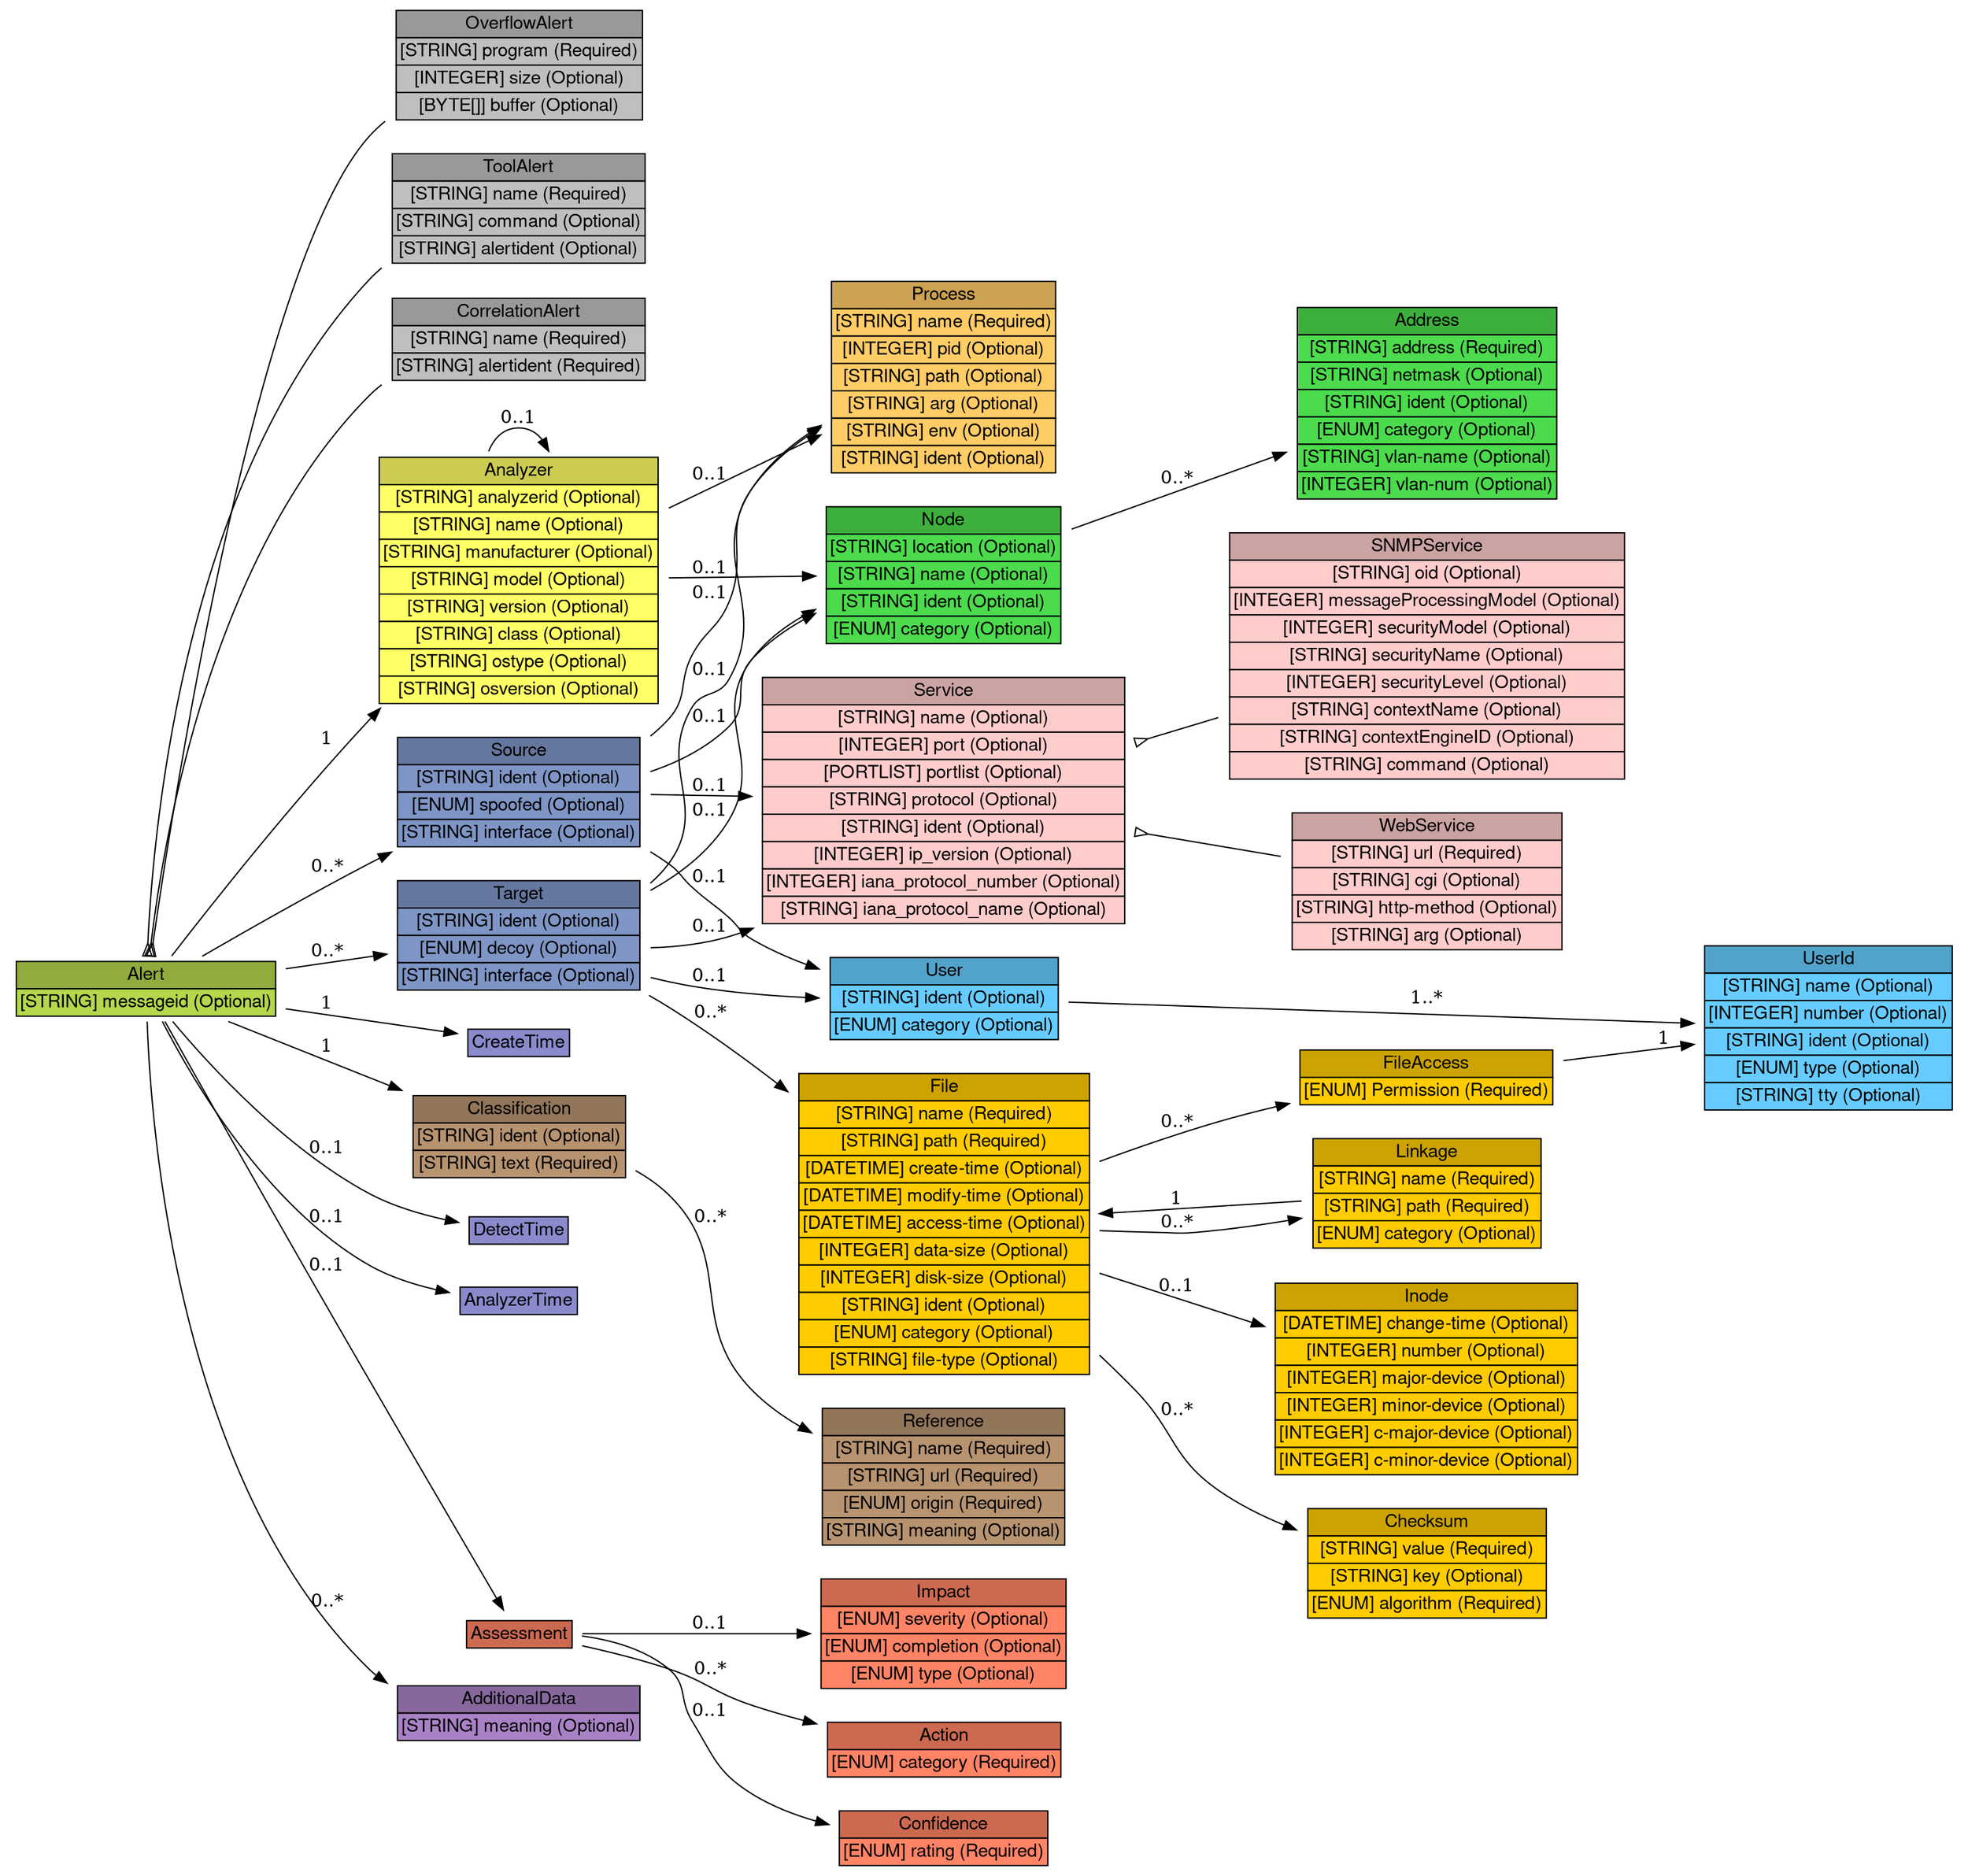 digraph Alert {
	graph [bb="0,0,1481,1432",
		rankdir=LR
	];
	node [label="\N"];
	Alert	 [height=0.69444,
		label=<<table BORDER="0" CELLBORDER="1" CELLSPACING="0"> <tr> <td BGCOLOR="#90ac3d" HREF="#" TITLE="Generally, every time an analyzer detects an event that it has been configured to look for, it sends an Alert message to its manager(s). Depending on the analyzer, an Alert message may correspond to a single detected event or multiple detected events. Alerts occur asynchronously in response to outside events. "><FONT FACE="Nimbus Sans L">Alert</FONT></td> </tr>" %<tr><td BGCOLOR="#b4d74c"  HREF="#" TITLE="A unique identifier for the alert; see Section 3.2.9."><FONT FACE="Nimbus Sans L">[STRING] messageid (Optional)</FONT></td></tr>%</table>>,
		pos="107.5,677",
		shape=plaintext,
		width=2.9861];
	OverflowAlert	 [height=1.2778,
		label=<<table BORDER="0" CELLBORDER="1" CELLSPACING="0"> <tr> <td BGCOLOR="#999999" HREF="#" TITLE="The OverflowAlert carries additional information related to buffer overflow attacks. It is intended to enable an analyzer to provide the details of the overflow attack itself. "><FONT FACE="Nimbus Sans L">OverflowAlert</FONT></td> </tr>" %<tr><td BGCOLOR="#BFBFBF"  HREF="#" TITLE="The program that the overflow attack attempted to run (NOTE: this is not the program that was attacked)."><FONT FACE="Nimbus Sans L">[STRING] program (Required)</FONT></td></tr>%<tr><td BGCOLOR="#BFBFBF"  HREF="#" TITLE="The size, in bytes, of the overflow (i.e., the number of bytes the attacker sent)."><FONT FACE="Nimbus Sans L">[INTEGER] size (Optional)</FONT></td></tr>%<tr><td BGCOLOR="#BFBFBF"  HREF="#" TITLE="Some or all of the overflow data itself (dependent on how much the analyzer can capture)."><FONT FACE="Nimbus Sans L">[BYTE[]] buffer (Optional)</FONT></td></tr>%</table>>,
		pos="388.5,1386",
		shape=plaintext,
		width=2.8194];
	Alert -> OverflowAlert	 [arrowtail=invempty,
		dir=back,
		pos="s,110.95,702.18 112.4,712.44 129.88,834.32 192.47,1234.1 274,1331 277.83,1335.6 282.13,1339.8 286.75,1343.6"];
	ToolAlert	 [height=1.2778,
		label=<<table BORDER="0" CELLBORDER="1" CELLSPACING="0"> <tr> <td BGCOLOR="#999999" HREF="#" TITLE="The ToolAlert class carries additional information related to the use of attack tools or malevolent programs such as Trojan horses and can be used by the analyzer when it is able to identify these tools. It is intended to group one or more previously-sent alerts together, to say &quot;these alerts were all the result of someone using this tool&quot;. "><FONT FACE="Nimbus Sans L">ToolAlert</FONT></td> </tr>" %<tr><td BGCOLOR="#BFBFBF"  HREF="#" TITLE="The reason for grouping the alerts together, for example, the name of a particular tool."><FONT FACE="Nimbus Sans L">[STRING] name (Required)</FONT></td></tr>%<tr><td BGCOLOR="#BFBFBF"  HREF="#" TITLE="The command or operation that the tool was asked to perform, for example, a BackOrifice ping."><FONT FACE="Nimbus Sans L">[STRING] command (Optional)</FONT></td></tr>%<tr><td BGCOLOR="#BFBFBF"  HREF="#" TITLE="The list of alert identifiers that are related to this alert.  Because alert identifiers are only unique across the alerts sent by a single analyzer, the optional &quot;analyzerid&quot; attribute of &quot;alertident&quot; should be used to identify the analyzer that a particular alert came from.  If the &quot;analyzerid&quot; is not provided, the alert is assumed to have come from the same analyzer that is sending the ToolAlert."><FONT FACE="Nimbus Sans L">[STRING] alertident (Optional)</FONT></td></tr>%</table>>,
		pos="388.5,1276",
		shape=plaintext,
		width=2.9028];
	Alert -> ToolAlert	 [arrowtail=invempty,
		dir=back,
		pos="s,112.23,702.14 114.18,712.18 135.28,820.05 203.27,1143.5 274,1221 277.05,1224.3 280.34,1227.5 283.82,1230.5"];
	CorrelationAlert	 [height=0.98611,
		label=<<table BORDER="0" CELLBORDER="1" CELLSPACING="0"> <tr> <td BGCOLOR="#999999" HREF="#" TITLE="The CorrelationAlert class carries additional information related to the correlation of alert information. It is intended to group one or more previously-sent alerts together, to say &quot;these alerts are all related&quot;. "><FONT FACE="Nimbus Sans L">CorrelationAlert</FONT></td> </tr>" %<tr><td BGCOLOR="#BFBFBF"  HREF="#" TITLE="The reason for grouping the alerts together, for example, a particular correlation method."><FONT FACE="Nimbus Sans L">[STRING] name (Required)</FONT></td></tr>%<tr><td BGCOLOR="#BFBFBF"  HREF="#" TITLE="The list of alert identifiers that are related to this alert.  Because alert identifiers are only unique across the alerts sent by a single analyzer, the optional &quot;analyzerid&quot; attribute of &quot;alertident&quot; should be used to identify the analyzer that a particular alert came from.  If the &quot;analyzerid&quot; is not provided, the alert is assumed to have come from the same analyzer that is sending the CorrelationAlert."><FONT FACE="Nimbus Sans L">[STRING] alertident (Required)</FONT></td></tr>%</table>>,
		pos="388.5,1176",
		shape=plaintext,
		width=2.9028];
	Alert -> CorrelationAlert	 [arrowtail=invempty,
		dir=back,
		pos="s,109.56,702.24 110.61,712.3 119.86,796.38 154.48,1010.5 274,1132 277.06,1135.1 280.37,1138 283.86,1140.7"];
	Analyzer	 [height=2.7361,
		label=<<table BORDER="0" CELLBORDER="1" CELLSPACING="0"> <tr> <td BGCOLOR="#cccc52" HREF="#" TITLE="The Analyzer class identifies the analyzer from which the Alert or Heartbeat message originates. Only one analyzer may be encoded for each alert or heartbeat, and that MUST be the analyzer at which the alert or heartbeat originated. Although the IDMEF data model does not prevent the use of hierarchical intrusion detection systems (where alerts get relayed up the tree), it does not provide any way to record the identity of the &quot;relay&quot; analyzers along the path from the originating analyzer to the manager that ultimately receives the alert. "><FONT FACE="Nimbus Sans L">Analyzer</FONT></td> </tr>" %<tr><td BGCOLOR="#FFFF66"  HREF="#" TITLE="(but see below).  A unique identifier for the analyzer; see Section 3.2.9."><FONT FACE="Nimbus Sans L">[STRING] analyzerid (Optional)</FONT></td></tr>%<tr><td BGCOLOR="#FFFF66"  HREF="#" TITLE="An explicit name for the analyzer that may be easier to understand than the analyzerid."><FONT FACE="Nimbus Sans L">[STRING] name (Optional)</FONT></td></tr>%<tr><td BGCOLOR="#FFFF66"  HREF="#" TITLE="The manufacturer of the analyzer software and/or hardware."><FONT FACE="Nimbus Sans L">[STRING] manufacturer (Optional)</FONT></td></tr>%<tr><td BGCOLOR="#FFFF66"  HREF="#" TITLE="The model name/number of the analyzer software and/or hardware."><FONT FACE="Nimbus Sans L">[STRING] model (Optional)</FONT></td></tr>%<tr><td BGCOLOR="#FFFF66"  HREF="#" TITLE="The version number of the analyzer software and/or hardware."><FONT FACE="Nimbus Sans L">[STRING] version (Optional)</FONT></td></tr>%<tr><td BGCOLOR="#FFFF66"  HREF="#" TITLE="The class of analyzer software and/or hardware."><FONT FACE="Nimbus Sans L">[STRING] class (Optional)</FONT></td></tr>%<tr><td BGCOLOR="#FFFF66"  HREF="#" TITLE="Operating system name.  On POSIX 1003.1 compliant systems, this is the value returned in utsname.sysname by the uname() system call, or the output of the &quot;uname -s&quot; command."><FONT FACE="Nimbus Sans L">[STRING] ostype (Optional)</FONT></td></tr>%<tr><td BGCOLOR="#FFFF66"  HREF="#" TITLE="Operating system version.  On POSIX 1003.1 compliant systems, this is the value returned in utsname.release by the uname() system call, or the output of the &quot;uname -r&quot; command."><FONT FACE="Nimbus Sans L">[STRING] osversion (Optional)</FONT></td></tr>%</table>>,
		pos="388.5,991",
		shape=plaintext,
		width=3.1806];
	Alert -> Analyzer	 [label=1,
		lp="244.5,868.5",
		pos="e,282.83,892.37 126.2,702.31 155.97,742.09 216.66,821.1 274,883 274.63,883.68 275.26,884.36 275.9,885.04"];
	CreateTime	 [height=0.5,
		label=<<table BORDER="0" CELLBORDER="1" CELLSPACING="0"> <tr> <td BGCOLOR="#8a8acc" HREF="#" TITLE="The CreateTime class is used to indicate the date and time the alert or heartbeat was created by the analyzer. "><FONT FACE="Nimbus Sans L">CreateTime</FONT></td> </tr>" %</table>>,
		pos="388.5,636",
		shape=plaintext,
		width=1.3056];
	Alert -> CreateTime	 [label=1,
		lp="244.5,664.5",
		pos="e,341.49,642.86 215.34,661.27 254.89,655.49 298.1,649.19 331.46,644.32"];
	Classification	 [height=0.98611,
		label=<<table BORDER="0" CELLBORDER="1" CELLSPACING="0"> <tr> <td BGCOLOR="#92765a" HREF="#" TITLE="The Classification class provides the &quot;name&quot; of an alert, or other information allowing the manager to determine what it is. This name is chosen by the alert provider. "><FONT FACE="Nimbus Sans L">Classification</FONT></td> </tr>" %<tr><td BGCOLOR="#b79370"  HREF="#" TITLE="A unique identifier for this classification; see Section 3.2.9."><FONT FACE="Nimbus Sans L">[STRING] ident (Optional)</FONT></td></tr>%<tr><td BGCOLOR="#b79370"  HREF="#" TITLE="A vendor-provided string identifying the Alert message."><FONT FACE="Nimbus Sans L">[STRING] text (Required)</FONT></td></tr>%</table>>,
		pos="388.5,564",
		shape=plaintext,
		width=2.4722];
	Alert -> Classification	 [label=1,
		lp="244.5,630.5",
		pos="e,299.38,598.89 168.31,651.94 199.81,639.01 238.93,623.05 274,609 279.14,606.94 284.42,604.83 289.75,602.72"];
	DetectTime	 [height=0.5,
		label=<<table BORDER="0" CELLBORDER="1" CELLSPACING="0"> <tr> <td BGCOLOR="#8a8acc" HREF="#" TITLE="The DetectTime class is used to indicate the date and time that the event(s) producing an alert was detected by the analyzer. In the case of more than one event, it is the time that the first event was detected. (This may or may not be the same time as CreateTime; analyzers are not required to send alerts immediately upon detection). "><FONT FACE="Nimbus Sans L">DetectTime</FONT></td> </tr>" %</table>>,
		pos="388.5,492",
		shape=plaintext,
		width=1.2778];
	Alert -> DetectTime	 [label="0..1",
		lp="244.5,550.5",
		pos="e,342.49,497.69 126.91,651.86 155.33,616.84 211.69,553.87 274,520 291.91,510.26 313.23,503.86 332.58,499.68"];
	AnalyzerTime	 [height=0.5,
		label=<<table BORDER="0" CELLBORDER="1" CELLSPACING="0"> <tr> <td BGCOLOR="#8a8acc" HREF="#" TITLE="The AnalyzerTime class is used to indicate the current date and time on the analyzer. Its values should be filled in as late as possible in the message transmission process, ideally immediately before placing the message &quot;on the wire&quot;. "><FONT FACE="Nimbus Sans L">AnalyzerTime</FONT></td> </tr>" %</table>>,
		pos="388.5,438",
		shape=plaintext,
		width=1.4722];
	Alert -> AnalyzerTime	 [label="0..1",
		lp="244.5,502.5",
		pos="e,335.38,443.39 119.49,651.94 142.57,606.65 197.69,511.55 274,465 289.38,455.62 307.75,449.5 325.23,445.5"];
	Source	 [height=1.2778,
		label=<<table BORDER="0" CELLBORDER="1" CELLSPACING="0"> <tr> <td BGCOLOR="#65779e" HREF="#" TITLE="The Source class contains information about the possible source(s) of the event(s) that generated an alert. An event may have more than one source (e.g., in a distributed denial-of-service attack). "><FONT FACE="Nimbus Sans L">Source</FONT></td> </tr>" %<tr><td BGCOLOR="#7e95c5"  HREF="#" TITLE="A unique identifier for this source; see Section 3.2.9."><FONT FACE="Nimbus Sans L">[STRING] ident (Optional)</FONT></td></tr>%<tr><td BGCOLOR="#7e95c5"  HREF="#" TITLE="An indication of whether the source is, as far as the analyzer can determine, a spoofed address used for hiding the real origin of the attack.  The permitted values for this attribute are shown below.  The default value is &quot;unknown&quot;.  (See also Section 10.)"><FONT FACE="Nimbus Sans L">[ENUM] spoofed (Optional)</FONT></td></tr>%<tr><td BGCOLOR="#7e95c5"  HREF="#" TITLE="May be used by a network-based analyzer with multiple interfaces to indicate which interface this source was seen on."><FONT FACE="Nimbus Sans L">[STRING] interface (Optional)</FONT></td></tr>%</table>>,
		pos="388.5,828",
		shape=plaintext,
		width=2.7778];
	Alert -> Source	 [label="0..*",
		lp="244.5,770.5",
		pos="e,291.42,782 149.1,702.15 182.49,722.05 230.76,750.19 274,773 276.74,774.45 279.52,775.9 282.34,777.35"];
	Target	 [height=1.2778,
		label=<<table BORDER="0" CELLBORDER="1" CELLSPACING="0"> <tr> <td BGCOLOR="#65779e" HREF="#" TITLE="The Target class contains information about the possible target(s) of the event(s) that generated an alert. An event may have more than one target (e.g., in the case of a port sweep). "><FONT FACE="Nimbus Sans L">Target</FONT></td> </tr>" %<tr><td BGCOLOR="#7e95c5"  HREF="#" TITLE="A unique identifier for this target, see Section 3.2.9."><FONT FACE="Nimbus Sans L">[STRING] ident (Optional)</FONT></td></tr>%<tr><td BGCOLOR="#7e95c5"  HREF="#" TITLE="An indication of whether the target is, as far as the analyzer can determine, a decoy.  The permitted values for this attribute are shown below.  The default value is &quot;unknown&quot;.  (See also Section 10.)"><FONT FACE="Nimbus Sans L">[ENUM] decoy (Optional)</FONT></td></tr>%<tr><td BGCOLOR="#7e95c5"  HREF="#" TITLE="May be used by a network-based analyzer with multiple interfaces to indicate which interface this target was seen on."><FONT FACE="Nimbus Sans L">[STRING] interface (Optional)</FONT></td></tr>%</table>>,
		pos="388.5,718",
		shape=plaintext,
		width=2.7778];
	Alert -> Target	 [label="0..*",
		lp="244.5,704.5",
		pos="e,288.33,703.38 215.34,692.73 235.95,695.74 257.56,698.9 278.25,701.91"];
	Assessment	 [height=0.5,
		label=<<table BORDER="0" CELLBORDER="1" CELLSPACING="0"> <tr> <td BGCOLOR="#cc6a51" HREF="#" TITLE="The Assessment class is used to provide the analyzer&#39;s assessment of an event -- its impact, actions taken in response, and confidence. "><FONT FACE="Nimbus Sans L">Assessment</FONT></td> </tr>" %</table>>,
		pos="388.5,182",
		shape=plaintext,
		width=1.3472];
	Alert -> Assessment	 [label="0..1",
		lp="244.5,451.5",
		pos="e,378.27,200.03 121.82,651.77 169.73,567.37 324.16,295.34 373.32,208.74"];
	AdditionalData	 [height=0.69444,
		label=<<table BORDER="0" CELLBORDER="1" CELLSPACING="0"> <tr> <td BGCOLOR="#87689e" HREF="#" TITLE="The AdditionalData class is used to provide information that cannot be represented by the data model. AdditionalData can be used to provide atomic data (integers, strings, etc.) in cases where only small amounts of additional information need to be sent; it can also be used to extend the data model and the DTD to support the transmission of complex data (such as packet headers). Detailed instructions for extending the data model and the DTD are provided in Section 5. "><FONT FACE="Nimbus Sans L">AdditionalData</FONT></td> </tr>" %<tr><td BGCOLOR="#a982c6"  HREF="#" TITLE="A string describing the meaning of the element content. These values will be vendor/implementation dependent; the method for ensuring that managers understand the strings sent by analyzers is outside the scope of this specification.  A list of acceptable meaning keywords is not within the scope of the document, although later versions may undertake to establish such a list."><FONT FACE="Nimbus Sans L">[STRING] meaning (Optional)</FONT></td></tr>%</table>>,
		pos="388.5,121",
		shape=plaintext,
		width=2.7917];
	Alert -> AdditionalData	 [label="0..*",
		lp="244.5,226.5",
		pos="e,287.94,144.03 112.33,651.69 130.81,557.34 199.7,227.82 274,155 275.85,153.19 277.78,151.48 279.8,149.85"];
	Analyzer -> Analyzer	 [label="0..1",
		lp="388.5,1115",
		pos="e,411.21,1089.6 365.79,1089.6 370.1,1100.5 377.67,1107.5 388.5,1107.5 395.94,1107.5 401.85,1104.2 406.21,1098.6"];
	"Node"	 [height=1.5694,
		label=<<table BORDER="0" CELLBORDER="1" CELLSPACING="0"> <tr> <td BGCOLOR="#3daf3d" HREF="#" TITLE="The Node class is used to identify hosts and other network devices (routers, switches, etc.). "><FONT FACE="Nimbus Sans L">Node</FONT></td> </tr>" %<tr><td BGCOLOR="#4cdb4c"  HREF="#" TITLE="The location of the equipment."><FONT FACE="Nimbus Sans L">[STRING] location (Optional)</FONT></td></tr>%<tr><td BGCOLOR="#4cdb4c"  HREF="#" TITLE="The name of the equipment.  This information MUST be provided if no Address information is given."><FONT FACE="Nimbus Sans L">[STRING] name (Optional)</FONT></td></tr>%<tr><td BGCOLOR="#4cdb4c"  HREF="#" TITLE="A unique identifier for the node; see Section 3.2.9."><FONT FACE="Nimbus Sans L">[STRING] ident (Optional)</FONT></td></tr>%<tr><td BGCOLOR="#4cdb4c"  HREF="#" TITLE="The &quot;domain&quot; from which the name information was obtained, if relevant.  The permitted values for this attribute are shown in the table below.  The default value is &quot;unknown&quot;. (See also Section 10 for extensions to the table.)"><FONT FACE="Nimbus Sans L">[ENUM] category (Optional)</FONT></td></tr>%</table>>,
		pos="708.5,995",
		shape=plaintext,
		width=2.7083];
	Analyzer -> "Node"	 [label="0..1",
		lp="532.5,999.5",
		pos="e,610.8,993.78 503.12,992.43 534.92,992.83 569.33,993.26 600.72,993.65"];
	Process	 [height=2.1528,
		label=<<table BORDER="0" CELLBORDER="1" CELLSPACING="0"> <tr> <td BGCOLOR="#cca352" HREF="#" TITLE="The Process class is used to describe processes being executed on sources, targets, and analyzers. "><FONT FACE="Nimbus Sans L">Process</FONT></td> </tr>" %<tr><td BGCOLOR="#FFCC66"  HREF="#" TITLE="The name of the program being executed. This is a short name; path and argument information are provided elsewhere."><FONT FACE="Nimbus Sans L">[STRING] name (Required)</FONT></td></tr>%<tr><td BGCOLOR="#FFCC66"  HREF="#" TITLE="The process identifier of the process."><FONT FACE="Nimbus Sans L">[INTEGER] pid (Optional)</FONT></td></tr>%<tr><td BGCOLOR="#FFCC66"  HREF="#" TITLE="The full path of the program being executed."><FONT FACE="Nimbus Sans L">[STRING] path (Optional)</FONT></td></tr>%<tr><td BGCOLOR="#FFCC66"  HREF="#" TITLE="A command-line argument to the program. Multiple arguments may be specified (they are assumed to have occurred in the same order they are provided) with multiple uses of arg."><FONT FACE="Nimbus Sans L">[STRING] arg (Optional)</FONT></td></tr>%<tr><td BGCOLOR="#FFCC66"  HREF="#" TITLE="An environment string associated with the process; generally of the format &quot;VARIABLE=value&quot;.  Multiple environment strings may be specified with multiple uses of env."><FONT FACE="Nimbus Sans L">[STRING] env (Optional)</FONT></td></tr>%<tr><td BGCOLOR="#FFCC66"  HREF="#" TITLE="A unique identifier for the process; see Section 3.2.9."><FONT FACE="Nimbus Sans L">[STRING] ident (Optional)</FONT></td></tr>%</table>>,
		pos="708.5,1147",
		shape=plaintext,
		width=2.5972];
	Analyzer -> Process	 [label="0..1",
		lp="532.5,1071.5",
		pos="e,614.93,1101.4 503.12,1046.9 536.65,1063.2 573.07,1081 605.8,1096.9"];
	Address	 [height=2.1528,
		label=<<table BORDER="0" CELLBORDER="1" CELLSPACING="0"> <tr> <td BGCOLOR="#3daf3d" HREF="#" TITLE="The Address class is used to represent network, hardware, and application addresses. "><FONT FACE="Nimbus Sans L">Address</FONT></td> </tr>" %<tr><td BGCOLOR="#4cdb4c"  HREF="#" TITLE="The address information.  The format of this data is governed by the category attribute."><FONT FACE="Nimbus Sans L">[STRING] address (Required)</FONT></td></tr>%<tr><td BGCOLOR="#4cdb4c"  HREF="#" TITLE="The network mask for the address, if appropriate."><FONT FACE="Nimbus Sans L">[STRING] netmask (Optional)</FONT></td></tr>%<tr><td BGCOLOR="#4cdb4c"  HREF="#" TITLE="A unique identifier for the address; see Section 3.2.9."><FONT FACE="Nimbus Sans L">[STRING] ident (Optional)</FONT></td></tr>%<tr><td BGCOLOR="#4cdb4c"  HREF="#" TITLE="The type of address represented.  The permitted values for this attribute are shown below.  The default value is &quot;unknown&quot;.  (See also Section 10.)"><FONT FACE="Nimbus Sans L">[ENUM] category (Optional)</FONT></td></tr>%<tr><td BGCOLOR="#4cdb4c"  HREF="#" TITLE="The name of the Virtual LAN to which the address belongs."><FONT FACE="Nimbus Sans L">[STRING] vlan-name (Optional)</FONT></td></tr>%<tr><td BGCOLOR="#4cdb4c"  HREF="#" TITLE="The number of the Virtual LAN to which the address belongs."><FONT FACE="Nimbus Sans L">[INTEGER] vlan-num (Optional)</FONT></td></tr>%</table>>,
		pos="1073,1127",
		shape=plaintext,
		width=2.9861];
	"Node" -> Address	 [label="0..*",
		lp="884.5,1068.5",
		pos="e,965.43,1088 806.18,1030.4 852.24,1047.1 907.57,1067.1 955.87,1084.6"];
	Reference	 [height=1.5694,
		label=<<table BORDER="0" CELLBORDER="1" CELLSPACING="0"> <tr> <td BGCOLOR="#92765a" HREF="#" TITLE="The Reference class provides the &quot;name&quot; of an alert, or other information allowing the manager to determine what it is. "><FONT FACE="Nimbus Sans L">Reference</FONT></td> </tr>" %<tr><td BGCOLOR="#b79370"  HREF="#" TITLE="The name of the alert, from one of the origins listed below."><FONT FACE="Nimbus Sans L">[STRING] name (Required)</FONT></td></tr>%<tr><td BGCOLOR="#b79370"  HREF="#" TITLE="A URL at which the manager (or the human operator of the manager) can find additional information about the alert.  The document pointed to by the URL may include an in-depth description of the attack, appropriate countermeasures, or other information deemed relevant by the vendor."><FONT FACE="Nimbus Sans L">[STRING] url (Required)</FONT></td></tr>%<tr><td BGCOLOR="#b79370"  HREF="#" TITLE="The source from which the name of the alert originates. The permitted values for this attribute are shown below.  The default value is &quot;unknown&quot;.  (See also Section 10.)"><FONT FACE="Nimbus Sans L">[ENUM] origin (Required)</FONT></td></tr>%<tr><td BGCOLOR="#b79370"  HREF="#" TITLE="The meaning of the reference, as understood by the alert provider.  This field is only valid if the value of the &lt;origin&gt; attribute is set to &quot;vendor-specific&quot; or &quot;user-specific&quot;."><FONT FACE="Nimbus Sans L">[STRING] meaning (Optional)</FONT></td></tr>%</table>>,
		pos="708.5,303",
		shape=plaintext,
		width=2.7917];
	Classification -> Reference	 [label="0..*",
		lp="532.5,501.5",
		pos="e,607.93,335.68 477.5,537.83 486.84,532.61 495.6,526.4 503,519 553.66,468.35 512.59,420.87 562,369 572.58,357.9 585.36,348.52 598.92,\
340.64"];
	Source -> "Node"	 [label="0..1",
		lp="532.5,885.5",
		pos="e,610.88,965.2 488.57,845.19 508.89,852.54 528.69,863.03 544,878 561.48,895.1 545.45,911.99 562,930 573.15,942.13 586.98,952.13 \
601.65,960.33"];
	Source -> Process	 [label="0..1",
		lp="532.5,980.5",
		pos="e,614.68,1107.7 488.52,870.56 493.74,874.68 498.63,879.15 503,884 518.54,901.23 511.18,911.98 521,933 529.68,951.58 536.74,953.82 \
544,973 558.13,1010.3 538.78,1028.5 562,1061 573.54,1077.1 589.13,1090.7 605.85,1102"];
	User	 [height=0.98611,
		label=<<table BORDER="0" CELLBORDER="1" CELLSPACING="0"> <tr> <td BGCOLOR="#52a3cc" HREF="#" TITLE="The User class is used to describe users. It is primarily used as a &quot;container&quot; class for the UserId aggregate class, as shown in Figure 16. "><FONT FACE="Nimbus Sans L">User</FONT></td> </tr>" %<tr><td BGCOLOR="#66CCFF"  HREF="#" TITLE="A unique identifier for the user; see Section 3.2.9."><FONT FACE="Nimbus Sans L">[STRING] ident (Optional)</FONT></td></tr>%<tr><td BGCOLOR="#66CCFF"  HREF="#" TITLE="The type of user represented.  The permitted values for this attribute are shown below.  The default value is &quot;unknown&quot;. (See also Section 10.)"><FONT FACE="Nimbus Sans L">[ENUM] category (Optional)</FONT></td></tr>%</table>>,
		pos="708.5,670",
		shape=plaintext,
		width=2.6389];
	Source -> User	 [label="0..1",
		lp="532.5,762.5",
		pos="e,613.46,691.96 488.66,782.44 493.6,779.4 498.41,776.25 503,773 512.23,766.46 512.95,762.95 521,755 523.26,752.76 559.26,716.62 \
562,715 574.95,707.31 589.34,700.83 603.89,695.39"];
	Service	 [height=2.7361,
		label=<<table BORDER="0" CELLBORDER="1" CELLSPACING="0"> <tr> <td BGCOLOR="#cca3a3" HREF="#" TITLE="The Service class describes network services on sources and targets. It can identify services by name, port, and protocol. When Service occurs as an aggregate class of Source, it is understood that the service is one from which activity of interest is originating; and that the service is &quot;attached&quot; to the Node, Process, and User information also contained in Source. Likewise, when Service occurs as an aggregate class of Target, it is understood that the service is one to which activity of interest is being directed; and that the service is &quot;attached&quot; to the Node, Process, and User information also contained in Target. If Service occurs in both Source and Target, then information in both locations should be the same. If information is the same in both locations and implementers wish to carry it in only one location, they should specify it as an aggregate of the Target class. "><FONT FACE="Nimbus Sans L">Service</FONT></td> </tr>" %<tr><td BGCOLOR="#FFCCCC"  HREF="#" TITLE="The name of the service.  Whenever possible, the name from the IANA list of well-known ports SHOULD be used."><FONT FACE="Nimbus Sans L">[STRING] name (Optional)</FONT></td></tr>%<tr><td BGCOLOR="#FFCCCC"  HREF="#" TITLE="The port number being used."><FONT FACE="Nimbus Sans L">[INTEGER] port (Optional)</FONT></td></tr>%<tr><td BGCOLOR="#FFCCCC"  HREF="#" TITLE="A list of port numbers being used; see Section 3.2.8 for formatting rules.  If a portlist is given, the iana_protocol_number and iana_protocol_name MUST apply to all the elements of the list."><FONT FACE="Nimbus Sans L">[PORTLIST] portlist (Optional)</FONT></td></tr>%<tr><td BGCOLOR="#FFCCCC"  HREF="#" TITLE="Additional information about the protocol being used.  The intent of the protocol field is to carry additional information related to the protocol being used when the &lt;Service&gt; attributes iana_protocol_number or/and iana_protocol_name are filed."><FONT FACE="Nimbus Sans L">[STRING] protocol (Optional)</FONT></td></tr>%<tr><td BGCOLOR="#FFCCCC"  HREF="#" TITLE="A unique identifier for the service; see Section 3.2.9."><FONT FACE="Nimbus Sans L">[STRING] ident (Optional)</FONT></td></tr>%<tr><td BGCOLOR="#FFCCCC"  HREF="#" TITLE="The IP version number."><FONT FACE="Nimbus Sans L">[INTEGER] ip_version (Optional)</FONT></td></tr>%<tr><td BGCOLOR="#FFCCCC"  HREF="#" TITLE="The IANA protocol number."><FONT FACE="Nimbus Sans L">[INTEGER] iana_protocol_number (Optional)</FONT></td></tr>%<tr><td BGCOLOR="#FFCCCC"  HREF="#" TITLE="The IANA protocol name."><FONT FACE="Nimbus Sans L">[STRING] iana_protocol_name (Optional)</FONT></td></tr>%</table>>,
		pos="708.5,822",
		shape=plaintext,
		width=4.0694];
	Source -> Service	 [label="0..1",
		lp="532.5,832.5",
		pos="e,561.9,824.75 488.87,826.12 508.89,825.74 530.36,825.34 551.75,824.94"];
	UserId	 [height=1.8611,
		label=<<table BORDER="0" CELLBORDER="1" CELLSPACING="0"> <tr> <td BGCOLOR="#52a3cc" HREF="#" TITLE="The UserId class provides specific information about a user. More than one UserId can be used within the User class to indicate attempts to transition from one user to another, or to provide complete information about a user&#39;s (or process&#39;) privileges. "><FONT FACE="Nimbus Sans L">UserId</FONT></td> </tr>" %<tr><td BGCOLOR="#66CCFF"  HREF="#" TITLE="A user or group name."><FONT FACE="Nimbus Sans L">[STRING] name (Optional)</FONT></td></tr>%<tr><td BGCOLOR="#66CCFF"  HREF="#" TITLE="A user or group number."><FONT FACE="Nimbus Sans L">[INTEGER] number (Optional)</FONT></td></tr>%<tr><td BGCOLOR="#66CCFF"  HREF="#" TITLE="A unique identifier for the user id, see Section 3.2.9."><FONT FACE="Nimbus Sans L">[STRING] ident (Optional)</FONT></td></tr>%<tr><td BGCOLOR="#66CCFF"  HREF="#" TITLE="The type of user information represented.  The permitted values for this attribute are shown below.  The default value is &quot;original-user&quot;.  (See also Section 10.)"><FONT FACE="Nimbus Sans L">[ENUM] type (Optional)</FONT></td></tr>%<tr><td BGCOLOR="#66CCFF"  HREF="#" TITLE="The tty the user is using."><FONT FACE="Nimbus Sans L">[STRING] tty (Optional)</FONT></td></tr>%</table>>,
		pos="1378.5,647",
		shape=plaintext,
		width=2.8472];
	User -> UserId	 [label="1..*",
		lp="1073,669.5",
		pos="e,1275.9,650.52 803.78,666.73 925.49,662.55 1135.8,655.33 1265.5,650.88"];
	WebService	 [height=1.5694,
		label=<<table BORDER="0" CELLBORDER="1" CELLSPACING="0"> <tr> <td BGCOLOR="#cca3a3" HREF="#" TITLE="The WebService class carries additional information related to web traffic. "><FONT FACE="Nimbus Sans L">WebService</FONT></td> </tr>" %<tr><td BGCOLOR="#FFCCCC"  HREF="#" TITLE="The URL in the request."><FONT FACE="Nimbus Sans L">[STRING] url (Required)</FONT></td></tr>%<tr><td BGCOLOR="#FFCCCC"  HREF="#" TITLE="The CGI script in the request, without arguments."><FONT FACE="Nimbus Sans L">[STRING] cgi (Optional)</FONT></td></tr>%<tr><td BGCOLOR="#FFCCCC"  HREF="#" TITLE="The HTTP method (PUT, GET) used in the request."><FONT FACE="Nimbus Sans L">[STRING] http-method (Optional)</FONT></td></tr>%<tr><td BGCOLOR="#FFCCCC"  HREF="#" TITLE="The arguments to the CGI script."><FONT FACE="Nimbus Sans L">[STRING] arg (Optional)</FONT></td></tr>%</table>>,
		pos="1073,760",
		shape=plaintext,
		width=3.0694];
	Service -> WebService	 [arrowtail=invempty,
		dir=back,
		pos="s,855.18,797.05 865.3,795.33 898.02,789.76 931.87,784.01 962.49,778.8"];
	SNMPService	 [height=2.7361,
		label=<<table BORDER="0" CELLBORDER="1" CELLSPACING="0"> <tr> <td BGCOLOR="#cca3a3" HREF="#" TITLE="The SNMPService class carries additional information related to SNMP traffic. The aggregate classes composing SNMPService must be interpreted as described in RFC 3411 [15] and RFC 3584 [16]. "><FONT FACE="Nimbus Sans L">SNMPService</FONT></td> </tr>" %<tr><td BGCOLOR="#FFCCCC"  HREF="#" TITLE="The object identifier in the request."><FONT FACE="Nimbus Sans L">[STRING] oid (Optional)</FONT></td></tr>%<tr><td BGCOLOR="#FFCCCC"  HREF="#" TITLE="The SNMP version, typically 0 for SNMPv1, 1 for SNMPv2c, 2 for SNMPv2u and SNMPv2*, and 3 for SNMPv3; see RFC 3411 [15] Section 5 for appropriate values."><FONT FACE="Nimbus Sans L">[INTEGER] messageProcessingModel (Optional)</FONT></td></tr>%<tr><td BGCOLOR="#FFCCCC"  HREF="#" TITLE="The identification of the security model in use, typically 0 for any, 1 for SNMPv1, 2 for SNMPv2c, and 3 for USM; see RFC 3411 [15] Section 5 for appropriate values."><FONT FACE="Nimbus Sans L">[INTEGER] securityModel (Optional)</FONT></td></tr>%<tr><td BGCOLOR="#FFCCCC"  HREF="#" TITLE="The object&#39;s security name; see RFC 3411 [15] Section 3.2.2."><FONT FACE="Nimbus Sans L">[STRING] securityName (Optional)</FONT></td></tr>%<tr><td BGCOLOR="#FFCCCC"  HREF="#" TITLE="The security level of the SNMP request; see RFC 3411 [15] Section 3.4.3."><FONT FACE="Nimbus Sans L">[INTEGER] securityLevel (Optional)</FONT></td></tr>%<tr><td BGCOLOR="#FFCCCC"  HREF="#" TITLE="The object&#39;s context name; see RFC 3411 [15] Section 3.3.3."><FONT FACE="Nimbus Sans L">[STRING] contextName (Optional)</FONT></td></tr>%<tr><td BGCOLOR="#FFCCCC"  HREF="#" TITLE="The object&#39;s context engine identifier; see RFC 3411 [15] Section 3.3.2."><FONT FACE="Nimbus Sans L">[STRING] contextEngineID (Optional)</FONT></td></tr>%<tr><td BGCOLOR="#FFCCCC"  HREF="#" TITLE="The command sent to the SNMP server (GET, SET, etc.)."><FONT FACE="Nimbus Sans L">[STRING] command (Optional)</FONT></td></tr>%</table>>,
		pos="1073,933",
		shape=plaintext,
		width=4.4167];
	Service -> SNMPService	 [arrowtail=invempty,
		dir=back,
		pos="s,855.18,866.67 865.17,869.71 881.28,874.62 897.66,879.6 913.79,884.52"];
	Target -> "Node"	 [label="0..1",
		lp="532.5,813.5",
		pos="e,610.89,968.22 488.88,754.08 510.91,766.94 531.39,783.91 544,806 571.6,854.37 528.36,885.62 562,930 572.47,943.81 586.51,954.75 \
601.78,963.39"];
	Target -> Process	 [label="0..1",
		lp="532.5,921.5",
		pos="e,614.72,1109.1 488.71,757.81 494.03,762.37 498.87,767.41 503,773 535.03,816.39 495.63,845.41 521,893 527.51,905.21 537.65,901.7 \
544,914 574.18,972.49 525.88,1006 562,1061 573.2,1078.1 589.04,1092.2 606.2,1103.7"];
	Target -> User	 [label="0..1",
		lp="532.5,686.5",
		pos="e,613.12,670.19 488.84,685.76 499.61,683.11 510.48,680.77 521,679 547.36,674.55 576.07,672.03 602.93,670.66"];
	Target -> Service	 [label="0..1",
		lp="532.5,724.5",
		pos="e,562.96,723.48 488.82,708.87 507.43,709.55 526.51,711.89 544,717 547.17,717.93 550.34,718.93 553.5,720.02"];
	File	 [height=3.3194,
		label=<<table BORDER="0" CELLBORDER="1" CELLSPACING="0"> <tr> <td BGCOLOR="#cca300" HREF="#" TITLE="The File class provides specific information about a file or other file-like object that has been created, deleted, or modified on the target. The description can provide either the file settings prior to the event or the file settings at the time of the event, as specified using the &quot;category&quot; attribute. "><FONT FACE="Nimbus Sans L">File</FONT></td> </tr>" %<tr><td BGCOLOR="#FFCC00"  HREF="#" TITLE="The name of the file to which the alert applies, not including the path to the file."><FONT FACE="Nimbus Sans L">[STRING] name (Required)</FONT></td></tr>%<tr><td BGCOLOR="#FFCC00"  HREF="#" TITLE="The full path to the file, including the name.  The path name should be represented in as &quot;universal&quot; a manner as possible, to facilitate processing of the alert."><FONT FACE="Nimbus Sans L">[STRING] path (Required)</FONT></td></tr>%<tr><td BGCOLOR="#FFCC00"  HREF="#" TITLE="Time the file was created.  Note that this is *not* the Unix &quot;st_ctime&quot; file attribute (which is not file creation time).  The Unix &quot;st_ctime&quot; attribute is contained in the &quot;Inode&quot; class."><FONT FACE="Nimbus Sans L">[DATETIME] create-time (Optional)</FONT></td></tr>%<tr><td BGCOLOR="#FFCC00"  HREF="#" TITLE="Time the file was last modified."><FONT FACE="Nimbus Sans L">[DATETIME] modify-time (Optional)</FONT></td></tr>%<tr><td BGCOLOR="#FFCC00"  HREF="#" TITLE="Time the file was last accessed."><FONT FACE="Nimbus Sans L">[DATETIME] access-time (Optional)</FONT></td></tr>%<tr><td BGCOLOR="#FFCC00"  HREF="#" TITLE="The size of the data, in bytes.  Typically what is meant when referring to file size.  On Unix UFS file systems, this value corresponds to stat.st_size.  On Windows NTFS, this value corresponds to Valid Data Length (VDL)."><FONT FACE="Nimbus Sans L">[INTEGER] data-size (Optional)</FONT></td></tr>%<tr><td BGCOLOR="#FFCC00"  HREF="#" TITLE="The physical space on disk consumed by the file, in bytes.  On Unix UFS file systems, this value corresponds to 512 * stat.st_blocks.  On Windows NTFS, this value corresponds to End of File (EOF)."><FONT FACE="Nimbus Sans L">[INTEGER] disk-size (Optional)</FONT></td></tr>%<tr><td BGCOLOR="#FFCC00"  HREF="#" TITLE="A unique identifier for this file; see Section 3.2.9."><FONT FACE="Nimbus Sans L">[STRING] ident (Optional)</FONT></td></tr>%<tr><td BGCOLOR="#FFCC00"  HREF="#" TITLE="The type of file system the file resides on.  This attribute governs how path names and other attributes are interpreted."><FONT FACE="Nimbus Sans L">[ENUM] category (Optional)</FONT></td></tr>%<tr><td BGCOLOR="#FFCC00"  HREF="#" TITLE="The type of file, as a mime-type."><FONT FACE="Nimbus Sans L">[STRING] file-type (Optional)</FONT></td></tr>%</table>>,
		pos="708.5,497",
		shape=plaintext,
		width=3.2917];
	Target -> File	 [label="0..*",
		lp="532.5,654.5",
		pos="e,589.73,600.61 488.26,671.84 493.3,668.96 498.25,666 503,663 529.41,646.31 556.32,626.74 581.59,607.02"];
	FileAccess	 [height=0.69444,
		label=<<table BORDER="0" CELLBORDER="1" CELLSPACING="0"> <tr> <td BGCOLOR="#cca300" HREF="#" TITLE="The FileAccess class represents the access permissions on a file. The representation is intended to be useful across operating systems. "><FONT FACE="Nimbus Sans L">FileAccess</FONT></td> </tr>" %<tr><td BGCOLOR="#FFCC00"  HREF="#" TITLE="Level of access allowed.  The permitted values are shown below.  There is no default value.  (See also Section 10.)"><FONT FACE="Nimbus Sans L">[ENUM] Permission (Required)</FONT></td></tr>%</table>>,
		pos="1073,609",
		shape=plaintext,
		width=2.9028];
	File -> FileAccess	 [label="0..*",
		lp="884.5,574.5",
		pos="e,968.09,588.93 827.26,545.58 855.41,556.12 885.54,566.61 914,575 928.21,579.19 943.29,583.09 958.27,586.65"];
	Linkage	 [height=1.2778,
		label=<<table BORDER="0" CELLBORDER="1" CELLSPACING="0"> <tr> <td BGCOLOR="#cca300" HREF="#" TITLE="The Linkage class represents file system connections between the file described in the &lt;File&gt; element and other objects in the file system. For example, if the &lt;File&gt; element is a symbolic link or shortcut, then the &lt;Linkage&gt; element should contain the name of the object the link points to. Further information can be provided about the object in the &lt;Linkage&gt; element with another &lt;File&gt; element, if appropriate. "><FONT FACE="Nimbus Sans L">Linkage</FONT></td> </tr>" %<tr><td BGCOLOR="#FFCC00"  HREF="#" TITLE="The name of the file system object, not including the path."><FONT FACE="Nimbus Sans L">[STRING] name (Required)</FONT></td></tr>%<tr><td BGCOLOR="#FFCC00"  HREF="#" TITLE="The full path to the file system object, including the name.  The path name should be represented in as &quot;universal&quot; a manner as possible, to facilitate processing of the alert."><FONT FACE="Nimbus Sans L">[STRING] path (Required)</FONT></td></tr>%<tr><td BGCOLOR="#FFCC00"  HREF="#" TITLE="Section 10.)"><FONT FACE="Nimbus Sans L">[ENUM] category (Optional)</FONT></td></tr>%</table>>,
		pos="1073,520",
		shape=plaintext,
		width=2.6389];
	File -> Linkage	 [label="0..*",
		lp="884.5,495.5",
		pos="e,977.89,499.58 827.07,489.74 842.52,489.02 858.13,488.41 873,488 883.22,487.72 885.82,487.09 896,488 919.4,490.1 944.34,493.73 \
967.89,497.81"];
	Inode	 [height=2.1528,
		label=<<table BORDER="0" CELLBORDER="1" CELLSPACING="0"> <tr> <td BGCOLOR="#cca300" HREF="#" TITLE="The Inode class is used to represent the additional information contained in a Unix file system i-node. "><FONT FACE="Nimbus Sans L">Inode</FONT></td> </tr>" %<tr><td BGCOLOR="#FFCC00"  HREF="#" TITLE="The time of the last inode change, given by the st_ctime element of &quot;struct stat&quot;."><FONT FACE="Nimbus Sans L">[DATETIME] change-time (Optional)</FONT></td></tr>%<tr><td BGCOLOR="#FFCC00"  HREF="#" TITLE="The inode number."><FONT FACE="Nimbus Sans L">[INTEGER] number (Optional)</FONT></td></tr>%<tr><td BGCOLOR="#FFCC00"  HREF="#" TITLE="The major device number of the device the file resides on."><FONT FACE="Nimbus Sans L">[INTEGER] major-device (Optional)</FONT></td></tr>%<tr><td BGCOLOR="#FFCC00"  HREF="#" TITLE="The minor device number of the device the file resides on."><FONT FACE="Nimbus Sans L">[INTEGER] minor-device (Optional)</FONT></td></tr>%<tr><td BGCOLOR="#FFCC00"  HREF="#" TITLE="The major device of the file itself, if it is a character special device."><FONT FACE="Nimbus Sans L">[INTEGER] c-major-device (Optional)</FONT></td></tr>%<tr><td BGCOLOR="#FFCC00"  HREF="#" TITLE="The minor device of the file itself, if it is a character special device."><FONT FACE="Nimbus Sans L">[INTEGER] c-minor-device (Optional)</FONT></td></tr>%</table>>,
		pos="1073,378",
		shape=plaintext,
		width=3.4306];
	File -> Inode	 [label="0..1",
		lp="884.5,448.5",
		pos="e,949.46,418.33 827.09,458.28 863.05,446.54 902.79,433.57 939.65,421.53"];
	Checksum	 [height=1.2778,
		label=<<table BORDER="0" CELLBORDER="1" CELLSPACING="0"> <tr> <td BGCOLOR="#cca300" HREF="#" TITLE="The Checksum class represents checksum information associated with the file. This checksum information can be provided by file integrity checkers, among others. "><FONT FACE="Nimbus Sans L">Checksum</FONT></td> </tr>" %<tr><td BGCOLOR="#FFCC00"  HREF="#" TITLE="The value of the checksum."><FONT FACE="Nimbus Sans L">[STRING] value (Required)</FONT></td></tr>%<tr><td BGCOLOR="#FFCC00"  HREF="#" TITLE="The key to the checksum, if appropriate."><FONT FACE="Nimbus Sans L">[STRING] key (Optional)</FONT></td></tr>%<tr><td BGCOLOR="#FFCC00"  HREF="#" TITLE="default value.  (See also Section 10.)"><FONT FACE="Nimbus Sans L">[ENUM] algorithm (Required)</FONT></td></tr>%</table>>,
		pos="1073,236",
		shape=plaintext,
		width=2.75];
	File -> Checksum	 [label="0..*",
		lp="884.5,351.5",
		pos="e,973.59,261.06 827.18,396.99 836.82,387.77 846.22,378.36 855,369 884.49,337.55 879.11,317.32 914,292 928.99,281.12 946.28,272.2 \
963.83,264.93"];
	FileAccess -> UserId	 [label=1,
		lp="1254,638.5",
		pos="e,1276,634.25 1177.7,622.02 1206.1,625.56 1237,629.4 1265.9,632.99"];
	Linkage -> File	 [label=1,
		lp="884.5,515.5",
		pos="e,827.09,504.48 977.83,514 934.89,511.29 883.52,508.04 837.2,505.12"];
	Impact	 [height=1.2778,
		label=<<table BORDER="0" CELLBORDER="1" CELLSPACING="0"> <tr> <td BGCOLOR="#cc6a51" HREF="#" TITLE="The Impact class is used to provide the analyzer&#39;s assessment of the impact of the event on the target(s). It is represented in the IDMEF DTD as follows: "><FONT FACE="Nimbus Sans L">Impact</FONT></td> </tr>" %<tr><td BGCOLOR="#ff8465"  HREF="#" TITLE="Section 10.)"><FONT FACE="Nimbus Sans L">[ENUM] severity (Optional)</FONT></td></tr>%<tr><td BGCOLOR="#ff8465"  HREF="#" TITLE="Section 10.)"><FONT FACE="Nimbus Sans L">[ENUM] completion (Optional)</FONT></td></tr>%<tr><td BGCOLOR="#ff8465"  HREF="#" TITLE="value is &quot;other&quot;.  (See also Section 10.)"><FONT FACE="Nimbus Sans L">[ENUM] type (Optional)</FONT></td></tr>%</table>>,
		pos="708.5,182",
		shape=plaintext,
		width=2.8333];
	Assessment -> Impact	 [label="0..1",
		lp="532.5,189.5",
		pos="e,606.37,182 437.1,182 479.24,182 541.84,182 596.3,182"];
	Action	 [height=0.69444,
		label=<<table BORDER="0" CELLBORDER="1" CELLSPACING="0"> <tr> <td BGCOLOR="#cc6a51" HREF="#" TITLE="The Action class is used to describe any actions taken by the analyzer in response to the event. Is is represented in the IDMEF DTD as follows: "><FONT FACE="Nimbus Sans L">Action</FONT></td> </tr>" %<tr><td BGCOLOR="#ff8465"  HREF="#" TITLE="The default value is &quot;other&quot;.  (See also Section 10.)"><FONT FACE="Nimbus Sans L">[ENUM] category (Required)</FONT></td></tr>%</table>>,
		pos="708.5,93",
		shape=plaintext,
		width=2.6944];
	Assessment -> Action	 [label="0..*",
		lp="532.5,154.5",
		pos="e,611.13,112.5 437.06,172.93 457.68,168.47 481.8,162.44 503,155 530.39,145.39 534.59,136.56 562,127 574.6,122.61 588,118.61 601.39,\
115.03"];
	Confidence	 [height=0.69444,
		label=<<table BORDER="0" CELLBORDER="1" CELLSPACING="0"> <tr> <td BGCOLOR="#cc6a51" HREF="#" TITLE="The Confidence class is used to represent the analyzer&#39;s best estimate of the validity of its analysis. It is represented in the IDMEF DTD as follows: "><FONT FACE="Nimbus Sans L">Confidence</FONT></td> </tr>" %<tr><td BGCOLOR="#ff8465"  HREF="#" TITLE="also Section 10.)"><FONT FACE="Nimbus Sans L">[ENUM] rating (Required)</FONT></td></tr>%</table>>,
		pos="708.5,25",
		shape=plaintext,
		width=2.4444];
	Assessment -> Confidence	 [label="0..1",
		lp="532.5,122.5",
		pos="e,620.31,34.893 437.09,180.17 459.28,177.09 484.65,170.14 503,155 518.04,142.59 511.19,131.85 521,115 536.53,88.345 536.26,75.993 \
562,59 576.48,49.441 593.32,42.554 610.31,37.595"];
}
